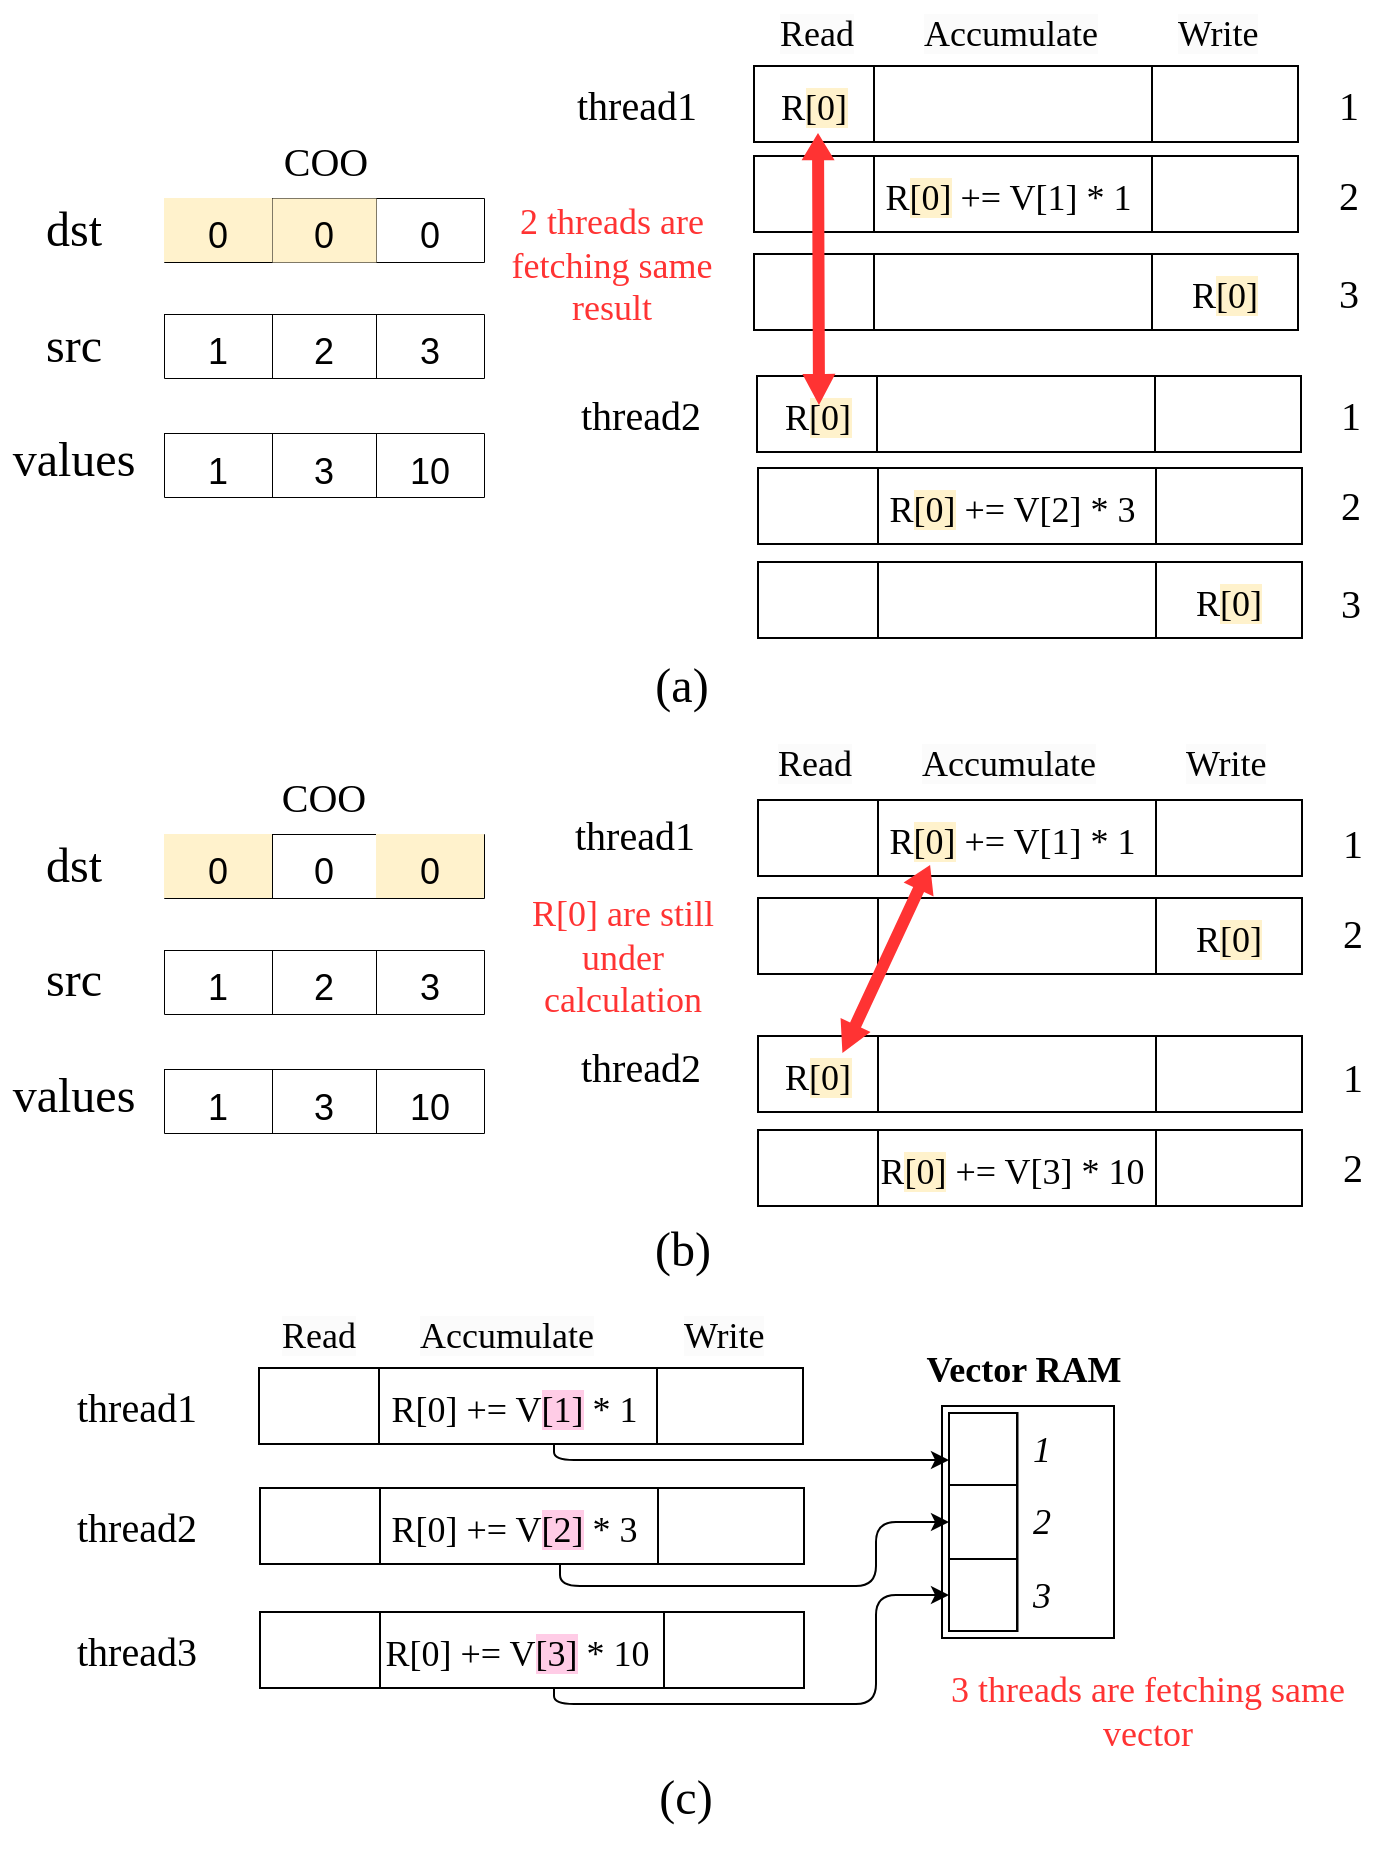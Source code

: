 <mxfile version="24.4.3" type="device">
  <diagram id="sR16V_0MBNKngsNe8nvj" name="第 1 页">
    <mxGraphModel dx="1738" dy="-7515" grid="0" gridSize="10" guides="1" tooltips="1" connect="1" arrows="1" fold="1" page="1" pageScale="1" pageWidth="700" pageHeight="950" math="0" shadow="0">
      <root>
        <mxCell id="0" />
        <mxCell id="1" parent="0" />
        <mxCell id="9" value="&lt;h3&gt;&lt;font data-font-src=&quot;https://fonts.googleapis.com/css?family=Linux+Libertine&quot; face=&quot;Linux Libertine&quot; style=&quot;font-weight: normal; font-size: 20px;&quot;&gt;COO&amp;nbsp;&lt;/font&gt;&lt;/h3&gt;" style="text;html=1;strokeColor=none;fillColor=none;align=center;verticalAlign=middle;whiteSpace=wrap;rounded=0;fontSize=18;" parent="1" vertex="1">
          <mxGeometry x="122" y="8623" width="92.5" height="29" as="geometry" />
        </mxCell>
        <mxCell id="10" value="&lt;font face=&quot;Linux Libertine&quot;&gt;src&lt;/font&gt;" style="text;html=1;strokeColor=none;fillColor=none;align=center;verticalAlign=middle;whiteSpace=wrap;rounded=0;fontSize=24;" parent="1" vertex="1">
          <mxGeometry x="10" y="8716" width="60" height="30" as="geometry" />
        </mxCell>
        <mxCell id="11" value="&lt;font data-font-src=&quot;https://fonts.googleapis.com/css?family=Linux+Libertine&quot; face=&quot;Linux Libertine&quot;&gt;dst&lt;/font&gt;" style="text;html=1;strokeColor=none;fillColor=none;align=center;verticalAlign=middle;whiteSpace=wrap;rounded=0;fontSize=24;" parent="1" vertex="1">
          <mxGeometry x="10" y="8658" width="60" height="30" as="geometry" />
        </mxCell>
        <mxCell id="12" value="&lt;font data-font-src=&quot;https://fonts.googleapis.com/css?family=Linux+Libertine&quot; face=&quot;Linux Libertine&quot;&gt;values&lt;/font&gt;" style="text;html=1;strokeColor=none;fillColor=none;align=center;verticalAlign=middle;whiteSpace=wrap;rounded=0;fontSize=24;" parent="1" vertex="1">
          <mxGeometry x="3" y="8773" width="74" height="30" as="geometry" />
        </mxCell>
        <mxCell id="13" value="" style="shape=table;startSize=0;container=1;collapsible=0;childLayout=tableLayout;fontSize=24;strokeWidth=0.5;" parent="1" vertex="1">
          <mxGeometry x="85" y="8657" width="160" height="32" as="geometry" />
        </mxCell>
        <mxCell id="14" value="" style="shape=tableRow;horizontal=0;startSize=0;swimlaneHead=0;swimlaneBody=0;strokeColor=inherit;top=0;left=0;bottom=0;right=0;collapsible=0;dropTarget=0;fillColor=none;points=[[0,0.5],[1,0.5]];portConstraint=eastwest;fontSize=24;" parent="13" vertex="1">
          <mxGeometry width="160" height="32" as="geometry" />
        </mxCell>
        <mxCell id="15" value="&lt;font data-font-src=&quot;https://fonts.googleapis.com/css?family=Linux+Libertine&quot; style=&quot;font-size: 18px;&quot;&gt;0&lt;/font&gt;" style="shape=partialRectangle;html=1;whiteSpace=wrap;connectable=0;strokeColor=#d6b656;overflow=hidden;fillColor=#fff2cc;top=0;left=0;bottom=0;right=0;pointerEvents=1;fontSize=24;strokeWidth=1;" parent="14" vertex="1">
          <mxGeometry width="54" height="32" as="geometry">
            <mxRectangle width="54" height="32" as="alternateBounds" />
          </mxGeometry>
        </mxCell>
        <mxCell id="16" value="&lt;font data-font-src=&quot;https://fonts.googleapis.com/css?family=Linux+Libertine&quot; style=&quot;font-size: 18px;&quot;&gt;0&lt;/font&gt;" style="shape=partialRectangle;html=1;whiteSpace=wrap;connectable=0;strokeColor=#d79b00;overflow=hidden;fillColor=#FFF2CC;top=0;left=0;bottom=0;right=0;pointerEvents=1;fontSize=24;strokeWidth=0;" parent="14" vertex="1">
          <mxGeometry x="54" width="52" height="32" as="geometry">
            <mxRectangle width="52" height="32" as="alternateBounds" />
          </mxGeometry>
        </mxCell>
        <mxCell id="17" value="&lt;font style=&quot;font-size: 18px;&quot; data-font-src=&quot;https://fonts.googleapis.com/css?family=Linux+Libertine&quot;&gt;0&lt;/font&gt;" style="shape=partialRectangle;html=1;whiteSpace=wrap;connectable=0;strokeColor=#d79b00;overflow=hidden;fillColor=none;top=0;left=0;bottom=0;right=0;pointerEvents=1;fontSize=24;strokeWidth=1;fillStyle=auto;" parent="14" vertex="1">
          <mxGeometry x="106" width="54" height="32" as="geometry">
            <mxRectangle width="54" height="32" as="alternateBounds" />
          </mxGeometry>
        </mxCell>
        <mxCell id="39" value="" style="shape=table;startSize=0;container=1;collapsible=0;childLayout=tableLayout;fontSize=24;strokeWidth=0.5;" parent="1" vertex="1">
          <mxGeometry x="85" y="8715" width="160" height="32" as="geometry" />
        </mxCell>
        <mxCell id="40" value="" style="shape=tableRow;horizontal=0;startSize=0;swimlaneHead=0;swimlaneBody=0;strokeColor=inherit;top=0;left=0;bottom=0;right=0;collapsible=0;dropTarget=0;fillColor=none;points=[[0,0.5],[1,0.5]];portConstraint=eastwest;fontSize=24;" parent="39" vertex="1">
          <mxGeometry width="160" height="32" as="geometry" />
        </mxCell>
        <mxCell id="41" value="&lt;font data-font-src=&quot;https://fonts.googleapis.com/css?family=Linux+Libertine&quot; style=&quot;font-size: 18px;&quot;&gt;1&lt;/font&gt;" style="shape=partialRectangle;html=1;whiteSpace=wrap;connectable=0;strokeColor=#82b366;overflow=hidden;fillColor=none;top=0;left=0;bottom=0;right=0;pointerEvents=1;fontSize=24;" parent="40" vertex="1">
          <mxGeometry width="54" height="32" as="geometry">
            <mxRectangle width="54" height="32" as="alternateBounds" />
          </mxGeometry>
        </mxCell>
        <mxCell id="42" value="&lt;font data-font-src=&quot;https://fonts.googleapis.com/css?family=Linux+Libertine&quot; style=&quot;font-size: 18px;&quot;&gt;2&lt;/font&gt;" style="shape=partialRectangle;html=1;whiteSpace=wrap;connectable=0;strokeColor=inherit;overflow=hidden;fillColor=none;top=0;left=0;bottom=0;right=0;pointerEvents=1;fontSize=24;" parent="40" vertex="1">
          <mxGeometry x="54" width="52" height="32" as="geometry">
            <mxRectangle width="52" height="32" as="alternateBounds" />
          </mxGeometry>
        </mxCell>
        <mxCell id="43" value="&lt;font style=&quot;font-size: 18px;&quot; data-font-src=&quot;https://fonts.googleapis.com/css?family=Linux+Libertine&quot;&gt;3&lt;/font&gt;" style="shape=partialRectangle;html=1;whiteSpace=wrap;connectable=0;strokeColor=#82b366;overflow=hidden;fillColor=none;top=0;left=0;bottom=0;right=0;pointerEvents=1;fontSize=24;" parent="40" vertex="1">
          <mxGeometry x="106" width="54" height="32" as="geometry">
            <mxRectangle width="54" height="32" as="alternateBounds" />
          </mxGeometry>
        </mxCell>
        <mxCell id="44" value="" style="shape=table;startSize=0;container=1;collapsible=0;childLayout=tableLayout;fontSize=24;strokeWidth=0.5;" parent="1" vertex="1">
          <mxGeometry x="85" y="8774.5" width="160" height="32" as="geometry" />
        </mxCell>
        <mxCell id="45" value="" style="shape=tableRow;horizontal=0;startSize=0;swimlaneHead=0;swimlaneBody=0;strokeColor=inherit;top=0;left=0;bottom=0;right=0;collapsible=0;dropTarget=0;fillColor=none;points=[[0,0.5],[1,0.5]];portConstraint=eastwest;fontSize=24;" parent="44" vertex="1">
          <mxGeometry width="160" height="32" as="geometry" />
        </mxCell>
        <mxCell id="46" value="&lt;font data-font-src=&quot;https://fonts.googleapis.com/css?family=Linux+Libertine&quot; style=&quot;font-size: 18px;&quot;&gt;1&lt;/font&gt;" style="shape=partialRectangle;html=1;whiteSpace=wrap;connectable=0;strokeColor=#6c8ebf;overflow=hidden;fillColor=none;top=0;left=0;bottom=0;right=0;pointerEvents=1;fontSize=24;" parent="45" vertex="1">
          <mxGeometry width="54" height="32" as="geometry">
            <mxRectangle width="54" height="32" as="alternateBounds" />
          </mxGeometry>
        </mxCell>
        <mxCell id="47" value="&lt;font data-font-src=&quot;https://fonts.googleapis.com/css?family=Linux+Libertine&quot; style=&quot;font-size: 18px;&quot;&gt;3&lt;/font&gt;" style="shape=partialRectangle;html=1;whiteSpace=wrap;connectable=0;strokeColor=#d79b00;overflow=hidden;fillColor=none;top=0;left=0;bottom=0;right=0;pointerEvents=1;fontSize=24;" parent="45" vertex="1">
          <mxGeometry x="54" width="52" height="32" as="geometry">
            <mxRectangle width="52" height="32" as="alternateBounds" />
          </mxGeometry>
        </mxCell>
        <mxCell id="48" value="&lt;font style=&quot;font-size: 18px;&quot; data-font-src=&quot;https://fonts.googleapis.com/css?family=Linux+Libertine&quot;&gt;10&lt;/font&gt;" style="shape=partialRectangle;html=1;whiteSpace=wrap;connectable=0;strokeColor=#6c8ebf;overflow=hidden;fillColor=none;top=0;left=0;bottom=0;right=0;pointerEvents=1;fontSize=24;" parent="45" vertex="1">
          <mxGeometry x="106" width="54" height="32" as="geometry">
            <mxRectangle width="54" height="32" as="alternateBounds" />
          </mxGeometry>
        </mxCell>
        <mxCell id="49" value="&lt;h3&gt;&lt;font data-font-src=&quot;https://fonts.googleapis.com/css?family=Linux+Libertine&quot; face=&quot;Linux Libertine&quot; style=&quot;font-size: 24px; font-weight: normal;&quot;&gt;(a)&lt;/font&gt;&lt;/h3&gt;" style="text;html=1;strokeColor=none;fillColor=none;align=center;verticalAlign=middle;whiteSpace=wrap;rounded=0;fontSize=18;" parent="1" vertex="1">
          <mxGeometry x="303" y="8886" width="82.25" height="29" as="geometry" />
        </mxCell>
        <mxCell id="50" value="" style="shape=table;startSize=0;container=1;collapsible=0;childLayout=tableLayout;fontSize=24;" parent="1" vertex="1">
          <mxGeometry x="380" y="8591" width="272" height="38" as="geometry" />
        </mxCell>
        <mxCell id="51" value="" style="shape=tableRow;horizontal=0;startSize=0;swimlaneHead=0;swimlaneBody=0;strokeColor=inherit;top=0;left=0;bottom=0;right=0;collapsible=0;dropTarget=0;fillColor=none;points=[[0,0.5],[1,0.5]];portConstraint=eastwest;fontSize=24;" parent="50" vertex="1">
          <mxGeometry width="272" height="38" as="geometry" />
        </mxCell>
        <mxCell id="52" value="&lt;font face=&quot;Linux Libertine&quot; data-font-src=&quot;https://fonts.googleapis.com/css?family=Linux+Libertine&quot; style=&quot;font-size: 18px;&quot;&gt;R&lt;span style=&quot;background-color: rgb(255, 242, 204);&quot;&gt;[0]&lt;/span&gt;&lt;/font&gt;" style="shape=partialRectangle;html=1;whiteSpace=wrap;connectable=0;strokeColor=inherit;overflow=hidden;fillColor=none;top=0;left=0;bottom=0;right=0;pointerEvents=1;fontSize=24;strokeWidth=1;" parent="51" vertex="1">
          <mxGeometry width="60" height="38" as="geometry">
            <mxRectangle width="60" height="38" as="alternateBounds" />
          </mxGeometry>
        </mxCell>
        <mxCell id="53" value="&lt;font data-font-src=&quot;https://fonts.googleapis.com/css?family=Linux+Libertine&quot; style=&quot;font-size: 18px;&quot;&gt;&lt;br&gt;&lt;/font&gt;" style="shape=partialRectangle;html=1;whiteSpace=wrap;connectable=0;strokeColor=inherit;overflow=hidden;fillColor=none;top=0;left=0;bottom=0;right=0;pointerEvents=1;fontSize=24;" parent="51" vertex="1">
          <mxGeometry x="60" width="139" height="38" as="geometry">
            <mxRectangle width="139" height="38" as="alternateBounds" />
          </mxGeometry>
        </mxCell>
        <mxCell id="54" value="" style="shape=partialRectangle;html=1;whiteSpace=wrap;connectable=0;strokeColor=inherit;overflow=hidden;fillColor=none;top=0;left=0;bottom=0;right=0;pointerEvents=1;fontSize=24;" parent="51" vertex="1">
          <mxGeometry x="199" width="73" height="38" as="geometry">
            <mxRectangle width="73" height="38" as="alternateBounds" />
          </mxGeometry>
        </mxCell>
        <mxCell id="67" value="&lt;h3&gt;&lt;font data-font-src=&quot;https://fonts.googleapis.com/css?family=Linux+Libertine&quot; face=&quot;Linux Libertine&quot; style=&quot;font-size: 24px; font-weight: normal;&quot;&gt;(b)&lt;/font&gt;&lt;/h3&gt;" style="text;html=1;strokeColor=none;fillColor=none;align=center;verticalAlign=middle;whiteSpace=wrap;rounded=0;fontSize=18;" parent="1" vertex="1">
          <mxGeometry x="293.88" y="9168" width="100.5" height="29" as="geometry" />
        </mxCell>
        <mxCell id="78" value="&lt;font style=&quot;font-size: 20px;&quot; face=&quot;Linux Libertine&quot;&gt;thread1&lt;/font&gt;" style="text;html=1;strokeColor=none;fillColor=none;align=center;verticalAlign=middle;whiteSpace=wrap;rounded=0;fontSize=24;" parent="1" vertex="1">
          <mxGeometry x="268" y="8595" width="107" height="30" as="geometry" />
        </mxCell>
        <mxCell id="79" value="&lt;font style=&quot;font-size: 20px;&quot; face=&quot;Linux Libertine&quot;&gt;thread2&lt;/font&gt;" style="text;html=1;strokeColor=none;fillColor=none;align=center;verticalAlign=middle;whiteSpace=wrap;rounded=0;fontSize=24;" parent="1" vertex="1">
          <mxGeometry x="270" y="8750" width="107" height="30" as="geometry" />
        </mxCell>
        <mxCell id="90" value="&lt;span style=&quot;color: rgb(0, 0, 0); font-family: &amp;quot;Linux Libertine&amp;quot;; font-size: 18px; font-style: normal; font-variant-ligatures: normal; font-variant-caps: normal; font-weight: 400; letter-spacing: normal; orphans: 2; text-align: center; text-indent: 0px; text-transform: none; widows: 2; word-spacing: 0px; -webkit-text-stroke-width: 0px; background-color: rgb(251, 251, 251); text-decoration-thickness: initial; text-decoration-style: initial; text-decoration-color: initial; float: none; display: inline !important;&quot;&gt;Read&lt;/span&gt;" style="text;whiteSpace=wrap;html=1;" parent="1" vertex="1">
          <mxGeometry x="391" y="8558" width="44" height="38" as="geometry" />
        </mxCell>
        <mxCell id="91" value="&lt;span style=&quot;color: rgb(0, 0, 0); font-family: &amp;quot;Linux Libertine&amp;quot;; font-size: 18px; font-style: normal; font-variant-ligatures: normal; font-variant-caps: normal; font-weight: 400; letter-spacing: normal; orphans: 2; text-align: center; text-indent: 0px; text-transform: none; widows: 2; word-spacing: 0px; -webkit-text-stroke-width: 0px; background-color: rgb(251, 251, 251); text-decoration-thickness: initial; text-decoration-style: initial; text-decoration-color: initial; float: none; display: inline !important;&quot;&gt;Accumulate&lt;/span&gt;" style="text;whiteSpace=wrap;html=1;" parent="1" vertex="1">
          <mxGeometry x="463" y="8558" width="105" height="27" as="geometry" />
        </mxCell>
        <mxCell id="92" value="&lt;span style=&quot;color: rgb(0, 0, 0); font-family: &amp;quot;Linux Libertine&amp;quot;; font-size: 18px; font-style: normal; font-variant-ligatures: normal; font-variant-caps: normal; font-weight: 400; letter-spacing: normal; orphans: 2; text-align: center; text-indent: 0px; text-transform: none; widows: 2; word-spacing: 0px; -webkit-text-stroke-width: 0px; background-color: rgb(251, 251, 251); text-decoration-thickness: initial; text-decoration-style: initial; text-decoration-color: initial; float: none; display: inline !important;&quot;&gt;Write&lt;/span&gt;" style="text;whiteSpace=wrap;html=1;" parent="1" vertex="1">
          <mxGeometry x="590" y="8558" width="51" height="29" as="geometry" />
        </mxCell>
        <mxCell id="93" value="" style="shape=table;startSize=0;container=1;collapsible=0;childLayout=tableLayout;fontSize=24;movable=1;resizable=1;rotatable=1;deletable=1;editable=1;connectable=1;" parent="1" vertex="1">
          <mxGeometry x="381.5" y="8746" width="272" height="38" as="geometry" />
        </mxCell>
        <mxCell id="94" value="" style="shape=tableRow;horizontal=0;startSize=0;swimlaneHead=0;swimlaneBody=0;strokeColor=inherit;top=0;left=0;bottom=0;right=0;collapsible=0;dropTarget=0;fillColor=none;points=[[0,0.5],[1,0.5]];portConstraint=eastwest;fontSize=24;" parent="93" vertex="1">
          <mxGeometry width="272" height="38" as="geometry" />
        </mxCell>
        <mxCell id="95" value="&lt;font face=&quot;Linux Libertine&quot; data-font-src=&quot;https://fonts.googleapis.com/css?family=Linux+Libertine&quot; style=&quot;font-size: 18px;&quot;&gt;R&lt;span style=&quot;background-color: rgb(255, 242, 204);&quot;&gt;[0]&lt;/span&gt;&lt;/font&gt;" style="shape=partialRectangle;html=1;whiteSpace=wrap;connectable=0;strokeColor=inherit;overflow=hidden;fillColor=none;top=0;left=0;bottom=0;right=0;pointerEvents=1;fontSize=24;strokeWidth=1;" parent="94" vertex="1">
          <mxGeometry width="60" height="38" as="geometry">
            <mxRectangle width="60" height="38" as="alternateBounds" />
          </mxGeometry>
        </mxCell>
        <mxCell id="96" value="&lt;font data-font-src=&quot;https://fonts.googleapis.com/css?family=Linux+Libertine&quot; style=&quot;font-size: 18px;&quot;&gt;&lt;br&gt;&lt;/font&gt;" style="shape=partialRectangle;html=1;whiteSpace=wrap;connectable=1;strokeColor=inherit;overflow=hidden;fillColor=none;top=0;left=0;bottom=0;right=0;pointerEvents=1;fontSize=24;movable=1;resizable=1;rotatable=1;deletable=1;editable=1;" parent="94" vertex="1">
          <mxGeometry x="60" width="139" height="38" as="geometry">
            <mxRectangle width="139" height="38" as="alternateBounds" />
          </mxGeometry>
        </mxCell>
        <mxCell id="97" value="" style="shape=partialRectangle;html=1;whiteSpace=wrap;connectable=0;strokeColor=inherit;overflow=hidden;fillColor=none;top=0;left=0;bottom=0;right=0;pointerEvents=1;fontSize=24;" parent="94" vertex="1">
          <mxGeometry x="199" width="73" height="38" as="geometry">
            <mxRectangle width="73" height="38" as="alternateBounds" />
          </mxGeometry>
        </mxCell>
        <mxCell id="98" value="" style="shape=table;startSize=0;container=1;collapsible=0;childLayout=tableLayout;fontSize=24;" parent="1" vertex="1">
          <mxGeometry x="380" y="8636" width="272" height="38" as="geometry" />
        </mxCell>
        <mxCell id="99" value="" style="shape=tableRow;horizontal=0;startSize=0;swimlaneHead=0;swimlaneBody=0;strokeColor=inherit;top=0;left=0;bottom=0;right=0;collapsible=0;dropTarget=0;fillColor=none;points=[[0,0.5],[1,0.5]];portConstraint=eastwest;fontSize=24;" parent="98" vertex="1">
          <mxGeometry width="272" height="38" as="geometry" />
        </mxCell>
        <mxCell id="100" value="" style="shape=partialRectangle;html=1;whiteSpace=wrap;connectable=0;strokeColor=inherit;overflow=hidden;fillColor=none;top=0;left=0;bottom=0;right=0;pointerEvents=1;fontSize=24;strokeWidth=1;" parent="99" vertex="1">
          <mxGeometry width="60" height="38" as="geometry">
            <mxRectangle width="60" height="38" as="alternateBounds" />
          </mxGeometry>
        </mxCell>
        <mxCell id="101" value="&lt;font data-font-src=&quot;https://fonts.googleapis.com/css?family=Linux+Libertine&quot; style=&quot;font-size: 18px;&quot;&gt;&lt;font data-font-src=&quot;https://fonts.googleapis.com/css?family=Linux+Libertine&quot; face=&quot;Linux Libertine&quot;&gt;R&lt;span style=&quot;background-color: rgb(255, 242, 204);&quot;&gt;[0]&lt;/span&gt; += V[1] * 1&amp;nbsp;&lt;/font&gt;&lt;br&gt;&lt;/font&gt;" style="shape=partialRectangle;html=1;whiteSpace=wrap;connectable=0;strokeColor=inherit;overflow=hidden;fillColor=none;top=0;left=0;bottom=0;right=0;pointerEvents=1;fontSize=24;" parent="99" vertex="1">
          <mxGeometry x="60" width="139" height="38" as="geometry">
            <mxRectangle width="139" height="38" as="alternateBounds" />
          </mxGeometry>
        </mxCell>
        <mxCell id="102" value="" style="shape=partialRectangle;html=1;whiteSpace=wrap;connectable=0;strokeColor=inherit;overflow=hidden;fillColor=none;top=0;left=0;bottom=0;right=0;pointerEvents=1;fontSize=24;" parent="99" vertex="1">
          <mxGeometry x="199" width="73" height="38" as="geometry">
            <mxRectangle width="73" height="38" as="alternateBounds" />
          </mxGeometry>
        </mxCell>
        <mxCell id="103" value="" style="shape=table;startSize=0;container=1;collapsible=0;childLayout=tableLayout;fontSize=24;" parent="1" vertex="1">
          <mxGeometry x="382" y="8792" width="272" height="38" as="geometry" />
        </mxCell>
        <mxCell id="104" value="" style="shape=tableRow;horizontal=0;startSize=0;swimlaneHead=0;swimlaneBody=0;strokeColor=inherit;top=0;left=0;bottom=0;right=0;collapsible=0;dropTarget=0;fillColor=none;points=[[0,0.5],[1,0.5]];portConstraint=eastwest;fontSize=24;" parent="103" vertex="1">
          <mxGeometry width="272" height="38" as="geometry" />
        </mxCell>
        <mxCell id="105" value="" style="shape=partialRectangle;html=1;whiteSpace=wrap;connectable=0;strokeColor=inherit;overflow=hidden;fillColor=none;top=0;left=0;bottom=0;right=0;pointerEvents=1;fontSize=24;strokeWidth=1;" parent="104" vertex="1">
          <mxGeometry width="60" height="38" as="geometry">
            <mxRectangle width="60" height="38" as="alternateBounds" />
          </mxGeometry>
        </mxCell>
        <mxCell id="106" value="&lt;font data-font-src=&quot;https://fonts.googleapis.com/css?family=Linux+Libertine&quot; style=&quot;font-size: 18px;&quot;&gt;&lt;span style=&quot;font-family: &amp;quot;Linux Libertine&amp;quot;;&quot;&gt;R&lt;/span&gt;&lt;span style=&quot;border-color: var(--border-color); font-family: &amp;quot;Linux Libertine&amp;quot;; background-color: rgb(255, 242, 204);&quot;&gt;[0]&lt;/span&gt;&lt;span style=&quot;font-family: &amp;quot;Linux Libertine&amp;quot;;&quot;&gt;&amp;nbsp;+= V&lt;/span&gt;&lt;span style=&quot;border-color: var(--border-color); font-family: &amp;quot;Linux Libertine&amp;quot;;&quot;&gt;[2]&lt;/span&gt;&lt;span style=&quot;font-family: &amp;quot;Linux Libertine&amp;quot;;&quot;&gt;&amp;nbsp;*&amp;nbsp;&lt;/span&gt;&lt;span style=&quot;border-color: var(--border-color); font-family: &amp;quot;Linux Libertine&amp;quot;;&quot;&gt;3&lt;/span&gt;&lt;span style=&quot;font-family: &amp;quot;Linux Libertine&amp;quot;;&quot;&gt;&amp;nbsp;&lt;/span&gt;&lt;br&gt;&lt;/font&gt;" style="shape=partialRectangle;html=1;whiteSpace=wrap;connectable=0;strokeColor=inherit;overflow=hidden;fillColor=none;top=0;left=0;bottom=0;right=0;pointerEvents=1;fontSize=24;" parent="104" vertex="1">
          <mxGeometry x="60" width="139" height="38" as="geometry">
            <mxRectangle width="139" height="38" as="alternateBounds" />
          </mxGeometry>
        </mxCell>
        <mxCell id="107" value="" style="shape=partialRectangle;html=1;whiteSpace=wrap;connectable=0;strokeColor=inherit;overflow=hidden;fillColor=none;top=0;left=0;bottom=0;right=0;pointerEvents=1;fontSize=24;" parent="104" vertex="1">
          <mxGeometry x="199" width="73" height="38" as="geometry">
            <mxRectangle width="73" height="38" as="alternateBounds" />
          </mxGeometry>
        </mxCell>
        <mxCell id="108" value="" style="shape=table;startSize=0;container=1;collapsible=0;childLayout=tableLayout;fontSize=24;" parent="1" vertex="1">
          <mxGeometry x="382" y="8839" width="272" height="38" as="geometry" />
        </mxCell>
        <mxCell id="109" value="" style="shape=tableRow;horizontal=0;startSize=0;swimlaneHead=0;swimlaneBody=0;strokeColor=inherit;top=0;left=0;bottom=0;right=0;collapsible=0;dropTarget=0;fillColor=none;points=[[0,0.5],[1,0.5]];portConstraint=eastwest;fontSize=24;" parent="108" vertex="1">
          <mxGeometry width="272" height="38" as="geometry" />
        </mxCell>
        <mxCell id="110" value="" style="shape=partialRectangle;html=1;whiteSpace=wrap;connectable=0;strokeColor=inherit;overflow=hidden;fillColor=none;top=0;left=0;bottom=0;right=0;pointerEvents=1;fontSize=24;strokeWidth=1;" parent="109" vertex="1">
          <mxGeometry width="60" height="38" as="geometry">
            <mxRectangle width="60" height="38" as="alternateBounds" />
          </mxGeometry>
        </mxCell>
        <mxCell id="111" value="&lt;font data-font-src=&quot;https://fonts.googleapis.com/css?family=Linux+Libertine&quot; style=&quot;font-size: 18px;&quot;&gt;&lt;br&gt;&lt;/font&gt;" style="shape=partialRectangle;html=1;whiteSpace=wrap;connectable=0;strokeColor=inherit;overflow=hidden;fillColor=none;top=0;left=0;bottom=0;right=0;pointerEvents=1;fontSize=24;" parent="109" vertex="1">
          <mxGeometry x="60" width="139" height="38" as="geometry">
            <mxRectangle width="139" height="38" as="alternateBounds" />
          </mxGeometry>
        </mxCell>
        <mxCell id="112" value="&lt;span style=&quot;font-size: 18px;&quot;&gt;&lt;font data-font-src=&quot;https://fonts.googleapis.com/css?family=Linux+Libertine&quot; face=&quot;Linux Libertine&quot;&gt;R&lt;span style=&quot;background-color: rgb(255, 242, 204);&quot;&gt;[0]&lt;/span&gt;&lt;/font&gt;&lt;/span&gt;" style="shape=partialRectangle;html=1;whiteSpace=wrap;connectable=0;strokeColor=inherit;overflow=hidden;fillColor=none;top=0;left=0;bottom=0;right=0;pointerEvents=1;fontSize=24;" parent="109" vertex="1">
          <mxGeometry x="199" width="73" height="38" as="geometry">
            <mxRectangle width="73" height="38" as="alternateBounds" />
          </mxGeometry>
        </mxCell>
        <mxCell id="113" value="" style="shape=table;startSize=0;container=1;collapsible=0;childLayout=tableLayout;fontSize=24;" parent="1" vertex="1">
          <mxGeometry x="380" y="8685" width="272" height="38" as="geometry" />
        </mxCell>
        <mxCell id="114" value="" style="shape=tableRow;horizontal=0;startSize=0;swimlaneHead=0;swimlaneBody=0;strokeColor=inherit;top=0;left=0;bottom=0;right=0;collapsible=0;dropTarget=0;fillColor=none;points=[[0,0.5],[1,0.5]];portConstraint=eastwest;fontSize=24;" parent="113" vertex="1">
          <mxGeometry width="272" height="38" as="geometry" />
        </mxCell>
        <mxCell id="115" value="" style="shape=partialRectangle;html=1;whiteSpace=wrap;connectable=0;strokeColor=inherit;overflow=hidden;fillColor=none;top=0;left=0;bottom=0;right=0;pointerEvents=1;fontSize=24;strokeWidth=1;" parent="114" vertex="1">
          <mxGeometry width="60" height="38" as="geometry">
            <mxRectangle width="60" height="38" as="alternateBounds" />
          </mxGeometry>
        </mxCell>
        <mxCell id="116" value="&lt;font data-font-src=&quot;https://fonts.googleapis.com/css?family=Linux+Libertine&quot; style=&quot;font-size: 18px;&quot;&gt;&lt;br&gt;&lt;/font&gt;" style="shape=partialRectangle;html=1;whiteSpace=wrap;connectable=0;strokeColor=inherit;overflow=hidden;fillColor=none;top=0;left=0;bottom=0;right=0;pointerEvents=1;fontSize=24;" parent="114" vertex="1">
          <mxGeometry x="60" width="139" height="38" as="geometry">
            <mxRectangle width="139" height="38" as="alternateBounds" />
          </mxGeometry>
        </mxCell>
        <mxCell id="117" value="&lt;span style=&quot;font-size: 18px;&quot;&gt;&lt;font data-font-src=&quot;https://fonts.googleapis.com/css?family=Linux+Libertine&quot; face=&quot;Linux Libertine&quot;&gt;R&lt;span style=&quot;background-color: rgb(255, 242, 204);&quot;&gt;[0]&lt;/span&gt;&lt;/font&gt;&lt;/span&gt;" style="shape=partialRectangle;html=1;whiteSpace=wrap;connectable=0;strokeColor=inherit;overflow=hidden;fillColor=none;top=0;left=0;bottom=0;right=0;pointerEvents=1;fontSize=24;" parent="114" vertex="1">
          <mxGeometry x="199" width="73" height="38" as="geometry">
            <mxRectangle width="73" height="38" as="alternateBounds" />
          </mxGeometry>
        </mxCell>
        <mxCell id="123" value="&lt;font style=&quot;font-size: 20px;&quot; face=&quot;Linux Libertine&quot;&gt;thread1&lt;/font&gt;" style="text;html=1;strokeColor=none;fillColor=none;align=center;verticalAlign=middle;whiteSpace=wrap;rounded=0;fontSize=24;" parent="1" vertex="1">
          <mxGeometry x="267" y="8960" width="107" height="30" as="geometry" />
        </mxCell>
        <mxCell id="124" value="&lt;font style=&quot;font-size: 20px;&quot; face=&quot;Linux Libertine&quot;&gt;thread2&lt;/font&gt;" style="text;html=1;strokeColor=none;fillColor=none;align=center;verticalAlign=middle;whiteSpace=wrap;rounded=0;fontSize=24;" parent="1" vertex="1">
          <mxGeometry x="270" y="9076" width="107" height="30" as="geometry" />
        </mxCell>
        <mxCell id="125" value="&lt;span style=&quot;color: rgb(0, 0, 0); font-family: &amp;quot;Linux Libertine&amp;quot;; font-size: 18px; font-style: normal; font-variant-ligatures: normal; font-variant-caps: normal; font-weight: 400; letter-spacing: normal; orphans: 2; text-align: center; text-indent: 0px; text-transform: none; widows: 2; word-spacing: 0px; -webkit-text-stroke-width: 0px; background-color: rgb(251, 251, 251); text-decoration-thickness: initial; text-decoration-style: initial; text-decoration-color: initial; float: none; display: inline !important;&quot;&gt;Read&lt;/span&gt;" style="text;whiteSpace=wrap;html=1;" parent="1" vertex="1">
          <mxGeometry x="390" y="8923" width="44" height="38" as="geometry" />
        </mxCell>
        <mxCell id="126" value="&lt;span style=&quot;color: rgb(0, 0, 0); font-family: &amp;quot;Linux Libertine&amp;quot;; font-size: 18px; font-style: normal; font-variant-ligatures: normal; font-variant-caps: normal; font-weight: 400; letter-spacing: normal; orphans: 2; text-align: center; text-indent: 0px; text-transform: none; widows: 2; word-spacing: 0px; -webkit-text-stroke-width: 0px; background-color: rgb(251, 251, 251); text-decoration-thickness: initial; text-decoration-style: initial; text-decoration-color: initial; float: none; display: inline !important;&quot;&gt;Accumulate&lt;/span&gt;" style="text;whiteSpace=wrap;html=1;" parent="1" vertex="1">
          <mxGeometry x="462" y="8923" width="105" height="27" as="geometry" />
        </mxCell>
        <mxCell id="127" value="&lt;span style=&quot;color: rgb(0, 0, 0); font-family: &amp;quot;Linux Libertine&amp;quot;; font-size: 18px; font-style: normal; font-variant-ligatures: normal; font-variant-caps: normal; font-weight: 400; letter-spacing: normal; orphans: 2; text-align: center; text-indent: 0px; text-transform: none; widows: 2; word-spacing: 0px; -webkit-text-stroke-width: 0px; background-color: rgb(251, 251, 251); text-decoration-thickness: initial; text-decoration-style: initial; text-decoration-color: initial; float: none; display: inline !important;&quot;&gt;Write&lt;/span&gt;" style="text;whiteSpace=wrap;html=1;" parent="1" vertex="1">
          <mxGeometry x="593.71" y="8923" width="51" height="29" as="geometry" />
        </mxCell>
        <mxCell id="133" value="" style="shape=table;startSize=0;container=1;collapsible=0;childLayout=tableLayout;fontSize=24;" parent="1" vertex="1">
          <mxGeometry x="382" y="8958" width="272" height="38" as="geometry" />
        </mxCell>
        <mxCell id="134" value="" style="shape=tableRow;horizontal=0;startSize=0;swimlaneHead=0;swimlaneBody=0;strokeColor=inherit;top=0;left=0;bottom=0;right=0;collapsible=0;dropTarget=0;fillColor=none;points=[[0,0.5],[1,0.5]];portConstraint=eastwest;fontSize=24;" parent="133" vertex="1">
          <mxGeometry width="272" height="38" as="geometry" />
        </mxCell>
        <mxCell id="135" value="" style="shape=partialRectangle;html=1;whiteSpace=wrap;connectable=0;strokeColor=inherit;overflow=hidden;fillColor=none;top=0;left=0;bottom=0;right=0;pointerEvents=1;fontSize=24;strokeWidth=1;" parent="134" vertex="1">
          <mxGeometry width="60" height="38" as="geometry">
            <mxRectangle width="60" height="38" as="alternateBounds" />
          </mxGeometry>
        </mxCell>
        <mxCell id="136" value="&lt;font data-font-src=&quot;https://fonts.googleapis.com/css?family=Linux+Libertine&quot; style=&quot;font-size: 18px;&quot;&gt;&lt;font data-font-src=&quot;https://fonts.googleapis.com/css?family=Linux+Libertine&quot; face=&quot;Linux Libertine&quot;&gt;R&lt;span style=&quot;background-color: rgb(255, 242, 204);&quot;&gt;[0]&lt;/span&gt; += V[1] * 1&amp;nbsp;&lt;/font&gt;&lt;br&gt;&lt;/font&gt;" style="shape=partialRectangle;html=1;whiteSpace=wrap;connectable=0;strokeColor=inherit;overflow=hidden;fillColor=none;top=0;left=0;bottom=0;right=0;pointerEvents=1;fontSize=24;" parent="134" vertex="1">
          <mxGeometry x="60" width="139" height="38" as="geometry">
            <mxRectangle width="139" height="38" as="alternateBounds" />
          </mxGeometry>
        </mxCell>
        <mxCell id="137" value="" style="shape=partialRectangle;html=1;whiteSpace=wrap;connectable=0;strokeColor=inherit;overflow=hidden;fillColor=none;top=0;left=0;bottom=0;right=0;pointerEvents=1;fontSize=24;" parent="134" vertex="1">
          <mxGeometry x="199" width="73" height="38" as="geometry">
            <mxRectangle width="73" height="38" as="alternateBounds" />
          </mxGeometry>
        </mxCell>
        <mxCell id="138" value="" style="shape=table;startSize=0;container=1;collapsible=0;childLayout=tableLayout;fontSize=24;" parent="1" vertex="1">
          <mxGeometry x="382" y="9076" width="272" height="38" as="geometry" />
        </mxCell>
        <mxCell id="139" value="" style="shape=tableRow;horizontal=0;startSize=0;swimlaneHead=0;swimlaneBody=0;strokeColor=inherit;top=0;left=0;bottom=0;right=0;collapsible=0;dropTarget=0;fillColor=none;points=[[0,0.5],[1,0.5]];portConstraint=eastwest;fontSize=24;" parent="138" vertex="1">
          <mxGeometry width="272" height="38" as="geometry" />
        </mxCell>
        <mxCell id="140" value="&lt;span style=&quot;font-family: &amp;quot;Linux Libertine&amp;quot;; font-size: 18px;&quot;&gt;R&lt;/span&gt;&lt;span style=&quot;border-color: var(--border-color); font-family: &amp;quot;Linux Libertine&amp;quot;; font-size: 18px; background-color: rgb(255, 242, 204);&quot;&gt;[0]&lt;/span&gt;" style="shape=partialRectangle;html=1;whiteSpace=wrap;connectable=0;strokeColor=inherit;overflow=hidden;fillColor=none;top=0;left=0;bottom=0;right=0;pointerEvents=1;fontSize=24;strokeWidth=1;" parent="139" vertex="1">
          <mxGeometry width="60" height="38" as="geometry">
            <mxRectangle width="60" height="38" as="alternateBounds" />
          </mxGeometry>
        </mxCell>
        <mxCell id="141" value="&lt;font data-font-src=&quot;https://fonts.googleapis.com/css?family=Linux+Libertine&quot; style=&quot;font-size: 18px;&quot;&gt;&lt;br&gt;&lt;/font&gt;" style="shape=partialRectangle;html=1;whiteSpace=wrap;connectable=0;strokeColor=inherit;overflow=hidden;fillColor=none;top=0;left=0;bottom=0;right=0;pointerEvents=1;fontSize=24;" parent="139" vertex="1">
          <mxGeometry x="60" width="139" height="38" as="geometry">
            <mxRectangle width="139" height="38" as="alternateBounds" />
          </mxGeometry>
        </mxCell>
        <mxCell id="142" value="" style="shape=partialRectangle;html=1;whiteSpace=wrap;connectable=0;strokeColor=inherit;overflow=hidden;fillColor=none;top=0;left=0;bottom=0;right=0;pointerEvents=1;fontSize=24;" parent="139" vertex="1">
          <mxGeometry x="199" width="73" height="38" as="geometry">
            <mxRectangle width="73" height="38" as="alternateBounds" />
          </mxGeometry>
        </mxCell>
        <mxCell id="143" value="" style="shape=table;startSize=0;container=1;collapsible=0;childLayout=tableLayout;fontSize=24;" parent="1" vertex="1">
          <mxGeometry x="382" y="9123" width="272" height="38" as="geometry" />
        </mxCell>
        <mxCell id="144" value="" style="shape=tableRow;horizontal=0;startSize=0;swimlaneHead=0;swimlaneBody=0;strokeColor=inherit;top=0;left=0;bottom=0;right=0;collapsible=0;dropTarget=0;fillColor=none;points=[[0,0.5],[1,0.5]];portConstraint=eastwest;fontSize=24;" parent="143" vertex="1">
          <mxGeometry width="272" height="38" as="geometry" />
        </mxCell>
        <mxCell id="145" value="" style="shape=partialRectangle;html=1;whiteSpace=wrap;connectable=0;strokeColor=inherit;overflow=hidden;fillColor=none;top=0;left=0;bottom=0;right=0;pointerEvents=1;fontSize=24;strokeWidth=1;" parent="144" vertex="1">
          <mxGeometry width="60" height="38" as="geometry">
            <mxRectangle width="60" height="38" as="alternateBounds" />
          </mxGeometry>
        </mxCell>
        <mxCell id="146" value="&lt;font data-font-src=&quot;https://fonts.googleapis.com/css?family=Linux+Libertine&quot; style=&quot;font-size: 18px;&quot;&gt;&lt;span style=&quot;border-color: var(--border-color); font-family: &amp;quot;Linux Libertine&amp;quot;;&quot;&gt;R&lt;/span&gt;&lt;span style=&quot;border-color: var(--border-color); font-family: &amp;quot;Linux Libertine&amp;quot;; background-color: rgb(255, 242, 204);&quot;&gt;[0]&lt;/span&gt;&lt;span style=&quot;border-color: var(--border-color); font-family: &amp;quot;Linux Libertine&amp;quot;;&quot;&gt;&amp;nbsp;+= V&lt;/span&gt;&lt;span style=&quot;border-color: var(--border-color); font-family: &amp;quot;Linux Libertine&amp;quot;;&quot;&gt;[3]&lt;/span&gt;&lt;span style=&quot;border-color: var(--border-color); font-family: &amp;quot;Linux Libertine&amp;quot;;&quot;&gt;&amp;nbsp;*&amp;nbsp;&lt;/span&gt;&lt;span style=&quot;border-color: var(--border-color); font-family: &amp;quot;Linux Libertine&amp;quot;;&quot;&gt;10&lt;/span&gt;&lt;span style=&quot;border-color: var(--border-color); font-family: &amp;quot;Linux Libertine&amp;quot;;&quot;&gt;&amp;nbsp;&lt;/span&gt;&lt;br&gt;&lt;/font&gt;" style="shape=partialRectangle;html=1;whiteSpace=wrap;connectable=0;strokeColor=inherit;overflow=hidden;fillColor=none;top=0;left=0;bottom=0;right=0;pointerEvents=1;fontSize=24;" parent="144" vertex="1">
          <mxGeometry x="60" width="139" height="38" as="geometry">
            <mxRectangle width="139" height="38" as="alternateBounds" />
          </mxGeometry>
        </mxCell>
        <mxCell id="147" value="" style="shape=partialRectangle;html=1;whiteSpace=wrap;connectable=0;strokeColor=inherit;overflow=hidden;fillColor=none;top=0;left=0;bottom=0;right=0;pointerEvents=1;fontSize=24;" parent="144" vertex="1">
          <mxGeometry x="199" width="73" height="38" as="geometry">
            <mxRectangle width="73" height="38" as="alternateBounds" />
          </mxGeometry>
        </mxCell>
        <mxCell id="148" value="" style="shape=table;startSize=0;container=1;collapsible=0;childLayout=tableLayout;fontSize=24;" parent="1" vertex="1">
          <mxGeometry x="382" y="9007" width="272" height="38" as="geometry" />
        </mxCell>
        <mxCell id="149" value="" style="shape=tableRow;horizontal=0;startSize=0;swimlaneHead=0;swimlaneBody=0;strokeColor=inherit;top=0;left=0;bottom=0;right=0;collapsible=0;dropTarget=0;fillColor=none;points=[[0,0.5],[1,0.5]];portConstraint=eastwest;fontSize=24;" parent="148" vertex="1">
          <mxGeometry width="272" height="38" as="geometry" />
        </mxCell>
        <mxCell id="150" value="" style="shape=partialRectangle;html=1;whiteSpace=wrap;connectable=0;strokeColor=inherit;overflow=hidden;fillColor=none;top=0;left=0;bottom=0;right=0;pointerEvents=1;fontSize=24;strokeWidth=1;" parent="149" vertex="1">
          <mxGeometry width="60" height="38" as="geometry">
            <mxRectangle width="60" height="38" as="alternateBounds" />
          </mxGeometry>
        </mxCell>
        <mxCell id="151" value="&lt;font data-font-src=&quot;https://fonts.googleapis.com/css?family=Linux+Libertine&quot; style=&quot;font-size: 18px;&quot;&gt;&lt;br&gt;&lt;/font&gt;" style="shape=partialRectangle;html=1;whiteSpace=wrap;connectable=0;strokeColor=inherit;overflow=hidden;fillColor=none;top=0;left=0;bottom=0;right=0;pointerEvents=1;fontSize=24;" parent="149" vertex="1">
          <mxGeometry x="60" width="139" height="38" as="geometry">
            <mxRectangle width="139" height="38" as="alternateBounds" />
          </mxGeometry>
        </mxCell>
        <mxCell id="152" value="&lt;span style=&quot;font-size: 18px;&quot;&gt;&lt;font data-font-src=&quot;https://fonts.googleapis.com/css?family=Linux+Libertine&quot; face=&quot;Linux Libertine&quot;&gt;R&lt;span style=&quot;background-color: rgb(255, 242, 204);&quot;&gt;[0]&lt;/span&gt;&lt;/font&gt;&lt;/span&gt;" style="shape=partialRectangle;html=1;whiteSpace=wrap;connectable=0;strokeColor=inherit;overflow=hidden;fillColor=none;top=0;left=0;bottom=0;right=0;pointerEvents=1;fontSize=24;" parent="149" vertex="1">
          <mxGeometry x="199" width="73" height="38" as="geometry">
            <mxRectangle width="73" height="38" as="alternateBounds" />
          </mxGeometry>
        </mxCell>
        <mxCell id="153" value="&lt;font style=&quot;font-size: 20px;&quot; face=&quot;Linux Libertine&quot;&gt;1&lt;/font&gt;" style="text;html=1;strokeColor=none;fillColor=none;align=center;verticalAlign=middle;whiteSpace=wrap;rounded=0;fontSize=24;" parent="1" vertex="1">
          <mxGeometry x="659" y="8595" width="37" height="30" as="geometry" />
        </mxCell>
        <mxCell id="154" value="&lt;font style=&quot;font-size: 20px;&quot; face=&quot;Linux Libertine&quot;&gt;2&lt;/font&gt;" style="text;html=1;strokeColor=none;fillColor=none;align=center;verticalAlign=middle;whiteSpace=wrap;rounded=0;fontSize=24;" parent="1" vertex="1">
          <mxGeometry x="659" y="8640" width="37" height="30" as="geometry" />
        </mxCell>
        <mxCell id="155" value="&lt;font style=&quot;font-size: 20px;&quot; face=&quot;Linux Libertine&quot;&gt;3&lt;/font&gt;" style="text;html=1;strokeColor=none;fillColor=none;align=center;verticalAlign=middle;whiteSpace=wrap;rounded=0;fontSize=24;" parent="1" vertex="1">
          <mxGeometry x="659" y="8689" width="37" height="30" as="geometry" />
        </mxCell>
        <mxCell id="156" value="&lt;font style=&quot;font-size: 20px;&quot; face=&quot;Linux Libertine&quot;&gt;1&lt;/font&gt;" style="text;html=1;strokeColor=none;fillColor=none;align=center;verticalAlign=middle;whiteSpace=wrap;rounded=0;fontSize=24;" parent="1" vertex="1">
          <mxGeometry x="660" y="8750" width="37" height="30" as="geometry" />
        </mxCell>
        <mxCell id="157" value="&lt;font style=&quot;font-size: 20px;&quot; face=&quot;Linux Libertine&quot;&gt;2&lt;/font&gt;" style="text;html=1;strokeColor=none;fillColor=none;align=center;verticalAlign=middle;whiteSpace=wrap;rounded=0;fontSize=24;" parent="1" vertex="1">
          <mxGeometry x="660" y="8795" width="37" height="30" as="geometry" />
        </mxCell>
        <mxCell id="158" value="&lt;font style=&quot;font-size: 20px;&quot; face=&quot;Linux Libertine&quot;&gt;3&lt;/font&gt;" style="text;html=1;strokeColor=none;fillColor=none;align=center;verticalAlign=middle;whiteSpace=wrap;rounded=0;fontSize=24;" parent="1" vertex="1">
          <mxGeometry x="660" y="8844" width="37" height="30" as="geometry" />
        </mxCell>
        <mxCell id="159" value="&lt;font style=&quot;font-size: 20px;&quot; face=&quot;Linux Libertine&quot;&gt;1&lt;/font&gt;" style="text;html=1;strokeColor=none;fillColor=none;align=center;verticalAlign=middle;whiteSpace=wrap;rounded=0;fontSize=24;" parent="1" vertex="1">
          <mxGeometry x="661" y="8964" width="37" height="30" as="geometry" />
        </mxCell>
        <mxCell id="160" value="&lt;font style=&quot;font-size: 20px;&quot; face=&quot;Linux Libertine&quot;&gt;2&lt;/font&gt;" style="text;html=1;strokeColor=none;fillColor=none;align=center;verticalAlign=middle;whiteSpace=wrap;rounded=0;fontSize=24;" parent="1" vertex="1">
          <mxGeometry x="661" y="9009" width="37" height="30" as="geometry" />
        </mxCell>
        <mxCell id="162" value="&lt;font style=&quot;font-size: 20px;&quot; face=&quot;Linux Libertine&quot;&gt;1&lt;/font&gt;" style="text;html=1;strokeColor=none;fillColor=none;align=center;verticalAlign=middle;whiteSpace=wrap;rounded=0;fontSize=24;" parent="1" vertex="1">
          <mxGeometry x="661" y="9081" width="37" height="30" as="geometry" />
        </mxCell>
        <mxCell id="163" value="&lt;font style=&quot;font-size: 20px;&quot; face=&quot;Linux Libertine&quot;&gt;2&lt;/font&gt;" style="text;html=1;strokeColor=none;fillColor=none;align=center;verticalAlign=middle;whiteSpace=wrap;rounded=0;fontSize=24;" parent="1" vertex="1">
          <mxGeometry x="661" y="9126" width="37" height="30" as="geometry" />
        </mxCell>
        <mxCell id="164" value="&lt;h3&gt;&lt;font data-font-src=&quot;https://fonts.googleapis.com/css?family=Linux+Libertine&quot; face=&quot;Linux Libertine&quot; style=&quot;font-weight: normal; font-size: 20px;&quot;&gt;COO&amp;nbsp;&lt;/font&gt;&lt;/h3&gt;" style="text;html=1;strokeColor=none;fillColor=none;align=center;verticalAlign=middle;whiteSpace=wrap;rounded=0;fontSize=18;" parent="1" vertex="1">
          <mxGeometry x="120.75" y="8941" width="92.5" height="29" as="geometry" />
        </mxCell>
        <mxCell id="165" value="&lt;font face=&quot;Linux Libertine&quot;&gt;src&lt;/font&gt;" style="text;html=1;strokeColor=none;fillColor=none;align=center;verticalAlign=middle;whiteSpace=wrap;rounded=0;fontSize=24;" parent="1" vertex="1">
          <mxGeometry x="10" y="9033" width="60" height="30" as="geometry" />
        </mxCell>
        <mxCell id="166" value="&lt;font data-font-src=&quot;https://fonts.googleapis.com/css?family=Linux+Libertine&quot; face=&quot;Linux Libertine&quot;&gt;dst&lt;/font&gt;" style="text;html=1;strokeColor=none;fillColor=none;align=center;verticalAlign=middle;whiteSpace=wrap;rounded=0;fontSize=24;" parent="1" vertex="1">
          <mxGeometry x="10" y="8976" width="60" height="30" as="geometry" />
        </mxCell>
        <mxCell id="167" value="&lt;font data-font-src=&quot;https://fonts.googleapis.com/css?family=Linux+Libertine&quot; face=&quot;Linux Libertine&quot;&gt;values&lt;/font&gt;" style="text;html=1;strokeColor=none;fillColor=none;align=center;verticalAlign=middle;whiteSpace=wrap;rounded=0;fontSize=24;" parent="1" vertex="1">
          <mxGeometry x="3" y="9091" width="74" height="30" as="geometry" />
        </mxCell>
        <mxCell id="168" value="" style="shape=table;startSize=0;container=1;collapsible=0;childLayout=tableLayout;fontSize=24;strokeWidth=0.5;" parent="1" vertex="1">
          <mxGeometry x="85" y="8975" width="160" height="32" as="geometry" />
        </mxCell>
        <mxCell id="169" value="" style="shape=tableRow;horizontal=0;startSize=0;swimlaneHead=0;swimlaneBody=0;strokeColor=inherit;top=0;left=0;bottom=0;right=0;collapsible=0;dropTarget=0;fillColor=none;points=[[0,0.5],[1,0.5]];portConstraint=eastwest;fontSize=24;" parent="168" vertex="1">
          <mxGeometry width="160" height="32" as="geometry" />
        </mxCell>
        <mxCell id="170" value="&lt;font data-font-src=&quot;https://fonts.googleapis.com/css?family=Linux+Libertine&quot; style=&quot;font-size: 18px;&quot;&gt;0&lt;/font&gt;" style="shape=partialRectangle;html=1;whiteSpace=wrap;connectable=0;strokeColor=#d6b656;overflow=hidden;fillColor=#fff2cc;top=0;left=0;bottom=0;right=0;pointerEvents=1;fontSize=24;strokeWidth=1;" parent="169" vertex="1">
          <mxGeometry width="54" height="32" as="geometry">
            <mxRectangle width="54" height="32" as="alternateBounds" />
          </mxGeometry>
        </mxCell>
        <mxCell id="171" value="&lt;font data-font-src=&quot;https://fonts.googleapis.com/css?family=Linux+Libertine&quot; style=&quot;font-size: 18px;&quot;&gt;0&lt;/font&gt;" style="shape=partialRectangle;html=1;whiteSpace=wrap;connectable=0;strokeColor=#d79b00;overflow=hidden;fillColor=none;top=0;left=0;bottom=0;right=0;pointerEvents=1;fontSize=24;strokeWidth=0;" parent="169" vertex="1">
          <mxGeometry x="54" width="52" height="32" as="geometry">
            <mxRectangle width="52" height="32" as="alternateBounds" />
          </mxGeometry>
        </mxCell>
        <mxCell id="172" value="&lt;font style=&quot;font-size: 18px;&quot; data-font-src=&quot;https://fonts.googleapis.com/css?family=Linux+Libertine&quot;&gt;0&lt;/font&gt;" style="shape=partialRectangle;html=1;whiteSpace=wrap;connectable=0;strokeColor=#d79b00;overflow=hidden;fillColor=#FFF2CC;top=0;left=0;bottom=0;right=0;pointerEvents=1;fontSize=24;strokeWidth=1;fillStyle=auto;" parent="169" vertex="1">
          <mxGeometry x="106" width="54" height="32" as="geometry">
            <mxRectangle width="54" height="32" as="alternateBounds" />
          </mxGeometry>
        </mxCell>
        <mxCell id="173" value="" style="shape=table;startSize=0;container=1;collapsible=0;childLayout=tableLayout;fontSize=24;strokeWidth=0.5;fillColor=default;" parent="1" vertex="1">
          <mxGeometry x="85" y="9033" width="160" height="32" as="geometry" />
        </mxCell>
        <mxCell id="174" value="" style="shape=tableRow;horizontal=0;startSize=0;swimlaneHead=0;swimlaneBody=0;strokeColor=inherit;top=0;left=0;bottom=0;right=0;collapsible=0;dropTarget=0;fillColor=none;points=[[0,0.5],[1,0.5]];portConstraint=eastwest;fontSize=24;" parent="173" vertex="1">
          <mxGeometry width="160" height="32" as="geometry" />
        </mxCell>
        <mxCell id="175" value="&lt;font data-font-src=&quot;https://fonts.googleapis.com/css?family=Linux+Libertine&quot; style=&quot;font-size: 18px;&quot;&gt;1&lt;/font&gt;" style="shape=partialRectangle;html=1;whiteSpace=wrap;connectable=0;strokeColor=#82b366;overflow=hidden;fillColor=none;top=0;left=0;bottom=0;right=0;pointerEvents=1;fontSize=24;" parent="174" vertex="1">
          <mxGeometry width="54" height="32" as="geometry">
            <mxRectangle width="54" height="32" as="alternateBounds" />
          </mxGeometry>
        </mxCell>
        <mxCell id="176" value="&lt;font data-font-src=&quot;https://fonts.googleapis.com/css?family=Linux+Libertine&quot; style=&quot;font-size: 18px;&quot;&gt;2&lt;/font&gt;" style="shape=partialRectangle;html=1;whiteSpace=wrap;connectable=0;strokeColor=inherit;overflow=hidden;fillColor=none;top=0;left=0;bottom=0;right=0;pointerEvents=1;fontSize=24;" parent="174" vertex="1">
          <mxGeometry x="54" width="52" height="32" as="geometry">
            <mxRectangle width="52" height="32" as="alternateBounds" />
          </mxGeometry>
        </mxCell>
        <mxCell id="177" value="&lt;font style=&quot;font-size: 18px;&quot; data-font-src=&quot;https://fonts.googleapis.com/css?family=Linux+Libertine&quot;&gt;3&lt;/font&gt;" style="shape=partialRectangle;html=1;whiteSpace=wrap;connectable=0;strokeColor=#82b366;overflow=hidden;fillColor=none;top=0;left=0;bottom=0;right=0;pointerEvents=1;fontSize=24;" parent="174" vertex="1">
          <mxGeometry x="106" width="54" height="32" as="geometry">
            <mxRectangle width="54" height="32" as="alternateBounds" />
          </mxGeometry>
        </mxCell>
        <mxCell id="178" value="" style="shape=table;startSize=0;container=1;collapsible=0;childLayout=tableLayout;fontSize=24;fillColor=none;strokeWidth=0.5;" parent="1" vertex="1">
          <mxGeometry x="85" y="9092.5" width="160" height="32" as="geometry" />
        </mxCell>
        <mxCell id="179" value="" style="shape=tableRow;horizontal=0;startSize=0;swimlaneHead=0;swimlaneBody=0;strokeColor=inherit;top=0;left=0;bottom=0;right=0;collapsible=0;dropTarget=0;fillColor=none;points=[[0,0.5],[1,0.5]];portConstraint=eastwest;fontSize=24;" parent="178" vertex="1">
          <mxGeometry width="160" height="32" as="geometry" />
        </mxCell>
        <mxCell id="180" value="&lt;font data-font-src=&quot;https://fonts.googleapis.com/css?family=Linux+Libertine&quot; style=&quot;font-size: 18px;&quot;&gt;1&lt;/font&gt;" style="shape=partialRectangle;html=1;whiteSpace=wrap;connectable=0;strokeColor=#6c8ebf;overflow=hidden;fillColor=none;top=0;left=0;bottom=0;right=0;pointerEvents=1;fontSize=24;" parent="179" vertex="1">
          <mxGeometry width="54" height="32" as="geometry">
            <mxRectangle width="54" height="32" as="alternateBounds" />
          </mxGeometry>
        </mxCell>
        <mxCell id="181" value="&lt;font data-font-src=&quot;https://fonts.googleapis.com/css?family=Linux+Libertine&quot; style=&quot;font-size: 18px;&quot;&gt;3&lt;/font&gt;" style="shape=partialRectangle;html=1;whiteSpace=wrap;connectable=0;strokeColor=inherit;overflow=hidden;fillColor=none;top=0;left=0;bottom=0;right=0;pointerEvents=1;fontSize=24;" parent="179" vertex="1">
          <mxGeometry x="54" width="52" height="32" as="geometry">
            <mxRectangle width="52" height="32" as="alternateBounds" />
          </mxGeometry>
        </mxCell>
        <mxCell id="182" value="&lt;font style=&quot;font-size: 18px;&quot; data-font-src=&quot;https://fonts.googleapis.com/css?family=Linux+Libertine&quot;&gt;10&lt;/font&gt;" style="shape=partialRectangle;html=1;whiteSpace=wrap;connectable=0;strokeColor=#6c8ebf;overflow=hidden;fillColor=none;top=0;left=0;bottom=0;right=0;pointerEvents=1;fontSize=24;" parent="179" vertex="1">
          <mxGeometry x="106" width="54" height="32" as="geometry">
            <mxRectangle width="54" height="32" as="alternateBounds" />
          </mxGeometry>
        </mxCell>
        <mxCell id="187" value="" style="rounded=0;whiteSpace=wrap;html=1;" parent="1" vertex="1">
          <mxGeometry x="474" y="9261" width="86" height="116" as="geometry" />
        </mxCell>
        <mxCell id="188" value="&lt;font size=&quot;1&quot; data-font-src=&quot;https://fonts.googleapis.com/css?family=Linux+Libertine&quot; face=&quot;Linux Libertine&quot; style=&quot;&quot;&gt;&lt;b style=&quot;font-size: 18px;&quot;&gt;Vector RAM&lt;/b&gt;&lt;/font&gt;" style="text;html=1;strokeColor=none;fillColor=none;align=center;verticalAlign=middle;whiteSpace=wrap;rounded=0;" parent="1" vertex="1">
          <mxGeometry x="463" y="9228" width="104" height="30" as="geometry" />
        </mxCell>
        <mxCell id="259" value="&lt;h3&gt;&lt;font data-font-src=&quot;https://fonts.googleapis.com/css?family=Linux+Libertine&quot; face=&quot;Linux Libertine&quot; style=&quot;font-size: 24px; font-weight: normal;&quot;&gt;(c)&lt;/font&gt;&lt;/h3&gt;" style="text;html=1;strokeColor=none;fillColor=none;align=center;verticalAlign=middle;whiteSpace=wrap;rounded=0;fontSize=18;" parent="1" vertex="1">
          <mxGeometry x="205" y="9442" width="282" height="29" as="geometry" />
        </mxCell>
        <mxCell id="260" value="&lt;font style=&quot;font-size: 20px;&quot; face=&quot;Linux Libertine&quot;&gt;thread2&lt;/font&gt;" style="text;html=1;strokeColor=none;fillColor=none;align=center;verticalAlign=middle;whiteSpace=wrap;rounded=0;fontSize=24;" parent="1" vertex="1">
          <mxGeometry x="18" y="9306" width="107" height="30" as="geometry" />
        </mxCell>
        <mxCell id="291" style="edgeStyle=orthogonalEdgeStyle;html=1;fontSize=18;" parent="1" source="261" target="216" edge="1">
          <mxGeometry relative="1" as="geometry">
            <Array as="points">
              <mxPoint x="280" y="9288" />
            </Array>
          </mxGeometry>
        </mxCell>
        <mxCell id="261" value="" style="shape=table;startSize=0;container=1;collapsible=0;childLayout=tableLayout;fontSize=24;" parent="1" vertex="1">
          <mxGeometry x="132.5" y="9242" width="272" height="38" as="geometry" />
        </mxCell>
        <mxCell id="262" value="" style="shape=tableRow;horizontal=0;startSize=0;swimlaneHead=0;swimlaneBody=0;strokeColor=inherit;top=0;left=0;bottom=0;right=0;collapsible=0;dropTarget=0;fillColor=none;points=[[0,0.5],[1,0.5]];portConstraint=eastwest;fontSize=24;" parent="261" vertex="1">
          <mxGeometry width="272" height="38" as="geometry" />
        </mxCell>
        <mxCell id="263" value="" style="shape=partialRectangle;html=1;whiteSpace=wrap;connectable=0;strokeColor=inherit;overflow=hidden;fillColor=none;top=0;left=0;bottom=0;right=0;pointerEvents=1;fontSize=24;strokeWidth=1;" parent="262" vertex="1">
          <mxGeometry width="60" height="38" as="geometry">
            <mxRectangle width="60" height="38" as="alternateBounds" />
          </mxGeometry>
        </mxCell>
        <mxCell id="264" value="&lt;font data-font-src=&quot;https://fonts.googleapis.com/css?family=Linux+Libertine&quot; style=&quot;font-size: 18px;&quot;&gt;&lt;span style=&quot;border-color: var(--border-color); font-family: &amp;quot;Linux Libertine&amp;quot;;&quot;&gt;R&lt;/span&gt;&lt;span style=&quot;border-color: var(--border-color); font-family: &amp;quot;Linux Libertine&amp;quot;;&quot;&gt;[0]&lt;/span&gt;&lt;span style=&quot;border-color: var(--border-color); font-family: &amp;quot;Linux Libertine&amp;quot;;&quot;&gt;&amp;nbsp;+= V&lt;/span&gt;&lt;span style=&quot;border-color: var(--border-color); font-family: &amp;quot;Linux Libertine&amp;quot;; background-color: rgb(255, 204, 230);&quot;&gt;[1]&lt;/span&gt;&lt;span style=&quot;border-color: var(--border-color); font-family: &amp;quot;Linux Libertine&amp;quot;;&quot;&gt;&amp;nbsp;*&amp;nbsp;&lt;/span&gt;&lt;span style=&quot;border-color: var(--border-color); font-family: &amp;quot;Linux Libertine&amp;quot;;&quot;&gt;1&lt;/span&gt;&lt;span style=&quot;border-color: var(--border-color); font-family: &amp;quot;Linux Libertine&amp;quot;;&quot;&gt;&amp;nbsp;&lt;/span&gt;&lt;br&gt;&lt;/font&gt;" style="shape=partialRectangle;html=1;whiteSpace=wrap;connectable=0;strokeColor=inherit;overflow=hidden;fillColor=none;top=0;left=0;bottom=0;right=0;pointerEvents=1;fontSize=24;" parent="262" vertex="1">
          <mxGeometry x="60" width="139" height="38" as="geometry">
            <mxRectangle width="139" height="38" as="alternateBounds" />
          </mxGeometry>
        </mxCell>
        <mxCell id="265" value="" style="shape=partialRectangle;html=1;whiteSpace=wrap;connectable=0;strokeColor=inherit;overflow=hidden;fillColor=none;top=0;left=0;bottom=0;right=0;pointerEvents=1;fontSize=24;" parent="262" vertex="1">
          <mxGeometry x="199" width="73" height="38" as="geometry">
            <mxRectangle width="73" height="38" as="alternateBounds" />
          </mxGeometry>
        </mxCell>
        <mxCell id="266" value="" style="shape=table;startSize=0;container=1;collapsible=0;childLayout=tableLayout;fontSize=24;" parent="1" vertex="1">
          <mxGeometry x="133" y="9302" width="272" height="38" as="geometry" />
        </mxCell>
        <mxCell id="267" value="" style="shape=tableRow;horizontal=0;startSize=0;swimlaneHead=0;swimlaneBody=0;strokeColor=inherit;top=0;left=0;bottom=0;right=0;collapsible=0;dropTarget=0;fillColor=none;points=[[0,0.5],[1,0.5]];portConstraint=eastwest;fontSize=24;" parent="266" vertex="1">
          <mxGeometry width="272" height="38" as="geometry" />
        </mxCell>
        <mxCell id="268" value="" style="shape=partialRectangle;html=1;whiteSpace=wrap;connectable=0;strokeColor=inherit;overflow=hidden;fillColor=none;top=0;left=0;bottom=0;right=0;pointerEvents=1;fontSize=24;strokeWidth=1;" parent="267" vertex="1">
          <mxGeometry width="60" height="38" as="geometry">
            <mxRectangle width="60" height="38" as="alternateBounds" />
          </mxGeometry>
        </mxCell>
        <mxCell id="269" value="&lt;font data-font-src=&quot;https://fonts.googleapis.com/css?family=Linux+Libertine&quot; style=&quot;font-size: 18px;&quot;&gt;&lt;span style=&quot;font-family: &amp;quot;Linux Libertine&amp;quot;;&quot;&gt;R&lt;/span&gt;&lt;span style=&quot;border-color: var(--border-color); font-family: &amp;quot;Linux Libertine&amp;quot;;&quot;&gt;[0]&lt;/span&gt;&lt;span style=&quot;font-family: &amp;quot;Linux Libertine&amp;quot;;&quot;&gt;&amp;nbsp;+= V&lt;/span&gt;&lt;span style=&quot;border-color: var(--border-color); font-family: &amp;quot;Linux Libertine&amp;quot;; background-color: rgb(255, 204, 230);&quot;&gt;[2]&lt;/span&gt;&lt;span style=&quot;font-family: &amp;quot;Linux Libertine&amp;quot;;&quot;&gt;&amp;nbsp;*&amp;nbsp;&lt;/span&gt;&lt;span style=&quot;border-color: var(--border-color); font-family: &amp;quot;Linux Libertine&amp;quot;;&quot;&gt;3&lt;/span&gt;&lt;span style=&quot;font-family: &amp;quot;Linux Libertine&amp;quot;;&quot;&gt;&amp;nbsp;&lt;/span&gt;&lt;br&gt;&lt;/font&gt;" style="shape=partialRectangle;html=1;whiteSpace=wrap;connectable=0;strokeColor=inherit;overflow=hidden;fillColor=none;top=0;left=0;bottom=0;right=0;pointerEvents=1;fontSize=24;" parent="267" vertex="1">
          <mxGeometry x="60" width="139" height="38" as="geometry">
            <mxRectangle width="139" height="38" as="alternateBounds" />
          </mxGeometry>
        </mxCell>
        <mxCell id="270" value="" style="shape=partialRectangle;html=1;whiteSpace=wrap;connectable=0;strokeColor=inherit;overflow=hidden;fillColor=none;top=0;left=0;bottom=0;right=0;pointerEvents=1;fontSize=24;" parent="267" vertex="1">
          <mxGeometry x="199" width="73" height="38" as="geometry">
            <mxRectangle width="73" height="38" as="alternateBounds" />
          </mxGeometry>
        </mxCell>
        <mxCell id="271" value="" style="shape=table;startSize=0;container=1;collapsible=0;childLayout=tableLayout;fontSize=24;" parent="1" vertex="1">
          <mxGeometry x="133" y="9364" width="272" height="38" as="geometry" />
        </mxCell>
        <mxCell id="272" value="" style="shape=tableRow;horizontal=0;startSize=0;swimlaneHead=0;swimlaneBody=0;strokeColor=inherit;top=0;left=0;bottom=0;right=0;collapsible=0;dropTarget=0;fillColor=none;points=[[0,0.5],[1,0.5]];portConstraint=eastwest;fontSize=24;" parent="271" vertex="1">
          <mxGeometry width="272" height="38" as="geometry" />
        </mxCell>
        <mxCell id="273" value="" style="shape=partialRectangle;html=1;whiteSpace=wrap;connectable=0;strokeColor=inherit;overflow=hidden;fillColor=none;top=0;left=0;bottom=0;right=0;pointerEvents=1;fontSize=24;strokeWidth=1;" parent="272" vertex="1">
          <mxGeometry width="60" height="38" as="geometry">
            <mxRectangle width="60" height="38" as="alternateBounds" />
          </mxGeometry>
        </mxCell>
        <mxCell id="274" value="&lt;font data-font-src=&quot;https://fonts.googleapis.com/css?family=Linux+Libertine&quot; style=&quot;font-size: 18px;&quot;&gt;&lt;span style=&quot;border-color: var(--border-color); font-family: &amp;quot;Linux Libertine&amp;quot;;&quot;&gt;R&lt;/span&gt;&lt;span style=&quot;border-color: var(--border-color); font-family: &amp;quot;Linux Libertine&amp;quot;;&quot;&gt;[0]&lt;/span&gt;&lt;span style=&quot;border-color: var(--border-color); font-family: &amp;quot;Linux Libertine&amp;quot;;&quot;&gt;&amp;nbsp;+= V&lt;/span&gt;&lt;span style=&quot;border-color: var(--border-color); font-family: &amp;quot;Linux Libertine&amp;quot;; background-color: rgb(255, 204, 230);&quot;&gt;[3]&lt;/span&gt;&lt;span style=&quot;border-color: var(--border-color); font-family: &amp;quot;Linux Libertine&amp;quot;;&quot;&gt;&amp;nbsp;*&amp;nbsp;&lt;/span&gt;&lt;span style=&quot;border-color: var(--border-color); font-family: &amp;quot;Linux Libertine&amp;quot;;&quot;&gt;10&lt;/span&gt;&lt;span style=&quot;border-color: var(--border-color); font-family: &amp;quot;Linux Libertine&amp;quot;;&quot;&gt;&amp;nbsp;&lt;/span&gt;&lt;br&gt;&lt;/font&gt;" style="shape=partialRectangle;html=1;whiteSpace=wrap;connectable=0;strokeColor=inherit;overflow=hidden;fillColor=none;top=0;left=0;bottom=0;right=0;pointerEvents=1;fontSize=24;" parent="272" vertex="1">
          <mxGeometry x="60" width="142" height="38" as="geometry">
            <mxRectangle width="142" height="38" as="alternateBounds" />
          </mxGeometry>
        </mxCell>
        <mxCell id="275" value="" style="shape=partialRectangle;html=1;whiteSpace=wrap;connectable=0;strokeColor=inherit;overflow=hidden;fillColor=none;top=0;left=0;bottom=0;right=0;pointerEvents=1;fontSize=24;" parent="272" vertex="1">
          <mxGeometry x="202" width="70" height="38" as="geometry">
            <mxRectangle width="70" height="38" as="alternateBounds" />
          </mxGeometry>
        </mxCell>
        <mxCell id="215" value="" style="childLayout=tableLayout;recursiveResize=0;shadow=0;fillColor=none;strokeColor=#000000;fontFamily=Times New Roman;fontColor=#000000;" parent="1" vertex="1">
          <mxGeometry x="477.5" y="9264.5" width="34.25" height="109" as="geometry" />
        </mxCell>
        <mxCell id="216" value="" style="shape=tableRow;horizontal=0;startSize=0;swimlaneHead=0;swimlaneBody=0;top=0;left=0;bottom=0;right=0;dropTarget=0;collapsible=0;recursiveResize=0;expand=0;fontStyle=0;fillColor=none;strokeColor=inherit;fontFamily=Times New Roman;fontColor=#000000;" parent="215" vertex="1">
          <mxGeometry width="34.25" height="36" as="geometry" />
        </mxCell>
        <mxCell id="217" value="" style="connectable=0;recursiveResize=0;strokeColor=inherit;fillColor=none;align=center;whiteSpace=wrap;html=1;fontFamily=Times New Roman;fontColor=#000000;" parent="216" vertex="1">
          <mxGeometry width="34" height="36" as="geometry">
            <mxRectangle width="34" height="36" as="alternateBounds" />
          </mxGeometry>
        </mxCell>
        <mxCell id="218" style="shape=tableRow;horizontal=0;startSize=0;swimlaneHead=0;swimlaneBody=0;top=0;left=0;bottom=0;right=0;dropTarget=0;collapsible=0;recursiveResize=0;expand=0;fontStyle=0;fillColor=none;strokeColor=inherit;fontFamily=Times New Roman;fontColor=#000000;" parent="215" vertex="1">
          <mxGeometry y="36" width="34.25" height="37" as="geometry" />
        </mxCell>
        <mxCell id="219" value="" style="connectable=0;recursiveResize=0;strokeColor=inherit;fillColor=none;align=center;whiteSpace=wrap;html=1;fontFamily=Times New Roman;fontColor=#000000;" parent="218" vertex="1">
          <mxGeometry width="34" height="37" as="geometry">
            <mxRectangle width="34" height="37" as="alternateBounds" />
          </mxGeometry>
        </mxCell>
        <mxCell id="220" style="shape=tableRow;horizontal=0;startSize=0;swimlaneHead=0;swimlaneBody=0;top=0;left=0;bottom=0;right=0;dropTarget=0;collapsible=0;recursiveResize=0;expand=0;fontStyle=0;fillColor=none;strokeColor=inherit;fontFamily=Times New Roman;fontColor=#000000;" parent="215" vertex="1">
          <mxGeometry y="73" width="34.25" height="36" as="geometry" />
        </mxCell>
        <mxCell id="221" value="" style="connectable=0;recursiveResize=0;strokeColor=inherit;fillColor=none;align=center;whiteSpace=wrap;html=1;fontFamily=Times New Roman;fontColor=#000000;" parent="220" vertex="1">
          <mxGeometry width="34" height="36" as="geometry">
            <mxRectangle width="34" height="36" as="alternateBounds" />
          </mxGeometry>
        </mxCell>
        <mxCell id="279" value="&lt;font style=&quot;font-size: 20px;&quot; face=&quot;Linux Libertine&quot;&gt;thread1&lt;/font&gt;" style="text;html=1;strokeColor=none;fillColor=none;align=center;verticalAlign=middle;whiteSpace=wrap;rounded=0;fontSize=24;" parent="1" vertex="1">
          <mxGeometry x="18" y="9246" width="107" height="30" as="geometry" />
        </mxCell>
        <mxCell id="280" value="&lt;font style=&quot;font-size: 20px;&quot; face=&quot;Linux Libertine&quot;&gt;thread3&lt;/font&gt;" style="text;html=1;strokeColor=none;fillColor=none;align=center;verticalAlign=middle;whiteSpace=wrap;rounded=0;fontSize=24;" parent="1" vertex="1">
          <mxGeometry x="18" y="9368" width="107" height="30" as="geometry" />
        </mxCell>
        <mxCell id="281" value="&lt;span style=&quot;color: rgb(0, 0, 0); font-family: &amp;quot;Linux Libertine&amp;quot;; font-size: 18px; font-style: normal; font-variant-ligatures: normal; font-variant-caps: normal; font-weight: 400; letter-spacing: normal; orphans: 2; text-align: center; text-indent: 0px; text-transform: none; widows: 2; word-spacing: 0px; -webkit-text-stroke-width: 0px; background-color: rgb(251, 251, 251); text-decoration-thickness: initial; text-decoration-style: initial; text-decoration-color: initial; float: none; display: inline !important;&quot;&gt;Read&lt;/span&gt;" style="text;whiteSpace=wrap;html=1;" parent="1" vertex="1">
          <mxGeometry x="142" y="9209" width="44" height="38" as="geometry" />
        </mxCell>
        <mxCell id="282" value="&lt;span style=&quot;color: rgb(0, 0, 0); font-family: &amp;quot;Linux Libertine&amp;quot;; font-size: 18px; font-style: normal; font-variant-ligatures: normal; font-variant-caps: normal; font-weight: 400; letter-spacing: normal; orphans: 2; text-align: center; text-indent: 0px; text-transform: none; widows: 2; word-spacing: 0px; -webkit-text-stroke-width: 0px; background-color: rgb(251, 251, 251); text-decoration-thickness: initial; text-decoration-style: initial; text-decoration-color: initial; float: none; display: inline !important;&quot;&gt;Accumulate&lt;/span&gt;" style="text;whiteSpace=wrap;html=1;" parent="1" vertex="1">
          <mxGeometry x="211" y="9209" width="105" height="27" as="geometry" />
        </mxCell>
        <mxCell id="283" value="&lt;span style=&quot;color: rgb(0, 0, 0); font-family: &amp;quot;Linux Libertine&amp;quot;; font-size: 18px; font-style: normal; font-variant-ligatures: normal; font-variant-caps: normal; font-weight: 400; letter-spacing: normal; orphans: 2; text-align: center; text-indent: 0px; text-transform: none; widows: 2; word-spacing: 0px; -webkit-text-stroke-width: 0px; background-color: rgb(251, 251, 251); text-decoration-thickness: initial; text-decoration-style: initial; text-decoration-color: initial; float: none; display: inline !important;&quot;&gt;Write&lt;/span&gt;" style="text;whiteSpace=wrap;html=1;" parent="1" vertex="1">
          <mxGeometry x="342.71" y="9209" width="51" height="29" as="geometry" />
        </mxCell>
        <mxCell id="284" value="" style="childLayout=tableLayout;recursiveResize=0;shadow=0;fillColor=none;strokeColor=none;fontFamily=Times New Roman;fontColor=#000000;fontSize=18;" parent="1" vertex="1">
          <mxGeometry x="507" y="9264.5" width="34.25" height="109" as="geometry" />
        </mxCell>
        <mxCell id="285" value="" style="shape=tableRow;horizontal=0;startSize=0;swimlaneHead=0;swimlaneBody=0;top=0;left=0;bottom=0;right=0;dropTarget=0;collapsible=0;recursiveResize=0;expand=0;fontStyle=0;fillColor=none;strokeColor=inherit;fontFamily=Times New Roman;fontColor=#000000;" parent="284" vertex="1">
          <mxGeometry width="34.25" height="36" as="geometry" />
        </mxCell>
        <mxCell id="286" value="&lt;font style=&quot;font-size: 18px;&quot;&gt;&lt;i&gt;1&lt;/i&gt;&lt;/font&gt;" style="connectable=0;recursiveResize=0;strokeColor=inherit;fillColor=none;align=center;whiteSpace=wrap;html=1;fontFamily=Times New Roman;fontColor=#000000;" parent="285" vertex="1">
          <mxGeometry width="34" height="36" as="geometry">
            <mxRectangle width="34" height="36" as="alternateBounds" />
          </mxGeometry>
        </mxCell>
        <mxCell id="287" style="shape=tableRow;horizontal=0;startSize=0;swimlaneHead=0;swimlaneBody=0;top=0;left=0;bottom=0;right=0;dropTarget=0;collapsible=0;recursiveResize=0;expand=0;fontStyle=0;fillColor=none;strokeColor=inherit;fontFamily=Times New Roman;fontColor=#000000;" parent="284" vertex="1">
          <mxGeometry y="36" width="34.25" height="37" as="geometry" />
        </mxCell>
        <mxCell id="288" value="&lt;font style=&quot;font-size: 18px;&quot;&gt;&lt;i&gt;2&lt;/i&gt;&lt;/font&gt;" style="connectable=0;recursiveResize=0;strokeColor=inherit;fillColor=none;align=center;whiteSpace=wrap;html=1;fontFamily=Times New Roman;fontColor=#000000;" parent="287" vertex="1">
          <mxGeometry width="34" height="37" as="geometry">
            <mxRectangle width="34" height="37" as="alternateBounds" />
          </mxGeometry>
        </mxCell>
        <mxCell id="289" style="shape=tableRow;horizontal=0;startSize=0;swimlaneHead=0;swimlaneBody=0;top=0;left=0;bottom=0;right=0;dropTarget=0;collapsible=0;recursiveResize=0;expand=0;fontStyle=0;fillColor=none;strokeColor=inherit;fontFamily=Times New Roman;fontColor=#000000;" parent="284" vertex="1">
          <mxGeometry y="73" width="34.25" height="36" as="geometry" />
        </mxCell>
        <mxCell id="290" value="&lt;font style=&quot;font-size: 18px;&quot;&gt;&lt;i&gt;3&lt;/i&gt;&lt;/font&gt;" style="connectable=0;recursiveResize=0;strokeColor=inherit;fillColor=none;align=center;whiteSpace=wrap;html=1;fontFamily=Times New Roman;fontColor=#000000;" parent="289" vertex="1">
          <mxGeometry width="34" height="36" as="geometry">
            <mxRectangle width="34" height="36" as="alternateBounds" />
          </mxGeometry>
        </mxCell>
        <mxCell id="292" style="edgeStyle=orthogonalEdgeStyle;html=1;fontSize=18;" parent="1" source="267" target="218" edge="1">
          <mxGeometry relative="1" as="geometry">
            <Array as="points">
              <mxPoint x="283" y="9351" />
              <mxPoint x="441" y="9351" />
              <mxPoint x="441" y="9319" />
            </Array>
          </mxGeometry>
        </mxCell>
        <mxCell id="293" style="edgeStyle=orthogonalEdgeStyle;html=1;entryX=0;entryY=0.5;entryDx=0;entryDy=0;strokeColor=#000000;fontSize=18;" parent="1" source="272" target="220" edge="1">
          <mxGeometry relative="1" as="geometry">
            <Array as="points">
              <mxPoint x="280" y="9410" />
              <mxPoint x="441" y="9410" />
              <mxPoint x="441" y="9355" />
            </Array>
          </mxGeometry>
        </mxCell>
        <mxCell id="294" value="" style="shape=flexArrow;endArrow=classic;startArrow=classic;html=1;strokeColor=none;fontSize=18;fillColor=#FF3333;width=6;endSize=4.198;endWidth=9.516;startWidth=9.516;startSize=4.845;" parent="1" edge="1">
          <mxGeometry width="100" height="100" relative="1" as="geometry">
            <mxPoint x="412.5" y="8761" as="sourcePoint" />
            <mxPoint x="412" y="8624" as="targetPoint" />
          </mxGeometry>
        </mxCell>
        <mxCell id="295" value="" style="shape=flexArrow;endArrow=classic;startArrow=classic;html=1;strokeColor=none;fontSize=18;fillColor=#FF3333;width=6;endSize=4.198;endWidth=9.516;startWidth=9.516;startSize=4.845;" parent="1" edge="1">
          <mxGeometry width="100" height="100" relative="1" as="geometry">
            <mxPoint x="424" y="9085" as="sourcePoint" />
            <mxPoint x="468.25" y="8990" as="targetPoint" />
          </mxGeometry>
        </mxCell>
        <mxCell id="298" value="&lt;div style=&quot;text-align: center;&quot;&gt;&lt;span style=&quot;background-color: initial; font-size: 18px;&quot;&gt;&lt;font color=&quot;#ff3333&quot; face=&quot;Linux Libertine&quot;&gt;3 threads are fetching same vector&lt;/font&gt;&lt;/span&gt;&lt;/div&gt;" style="text;whiteSpace=wrap;html=1;" parent="1" vertex="1">
          <mxGeometry x="469.12" y="9386" width="213.88" height="52" as="geometry" />
        </mxCell>
        <mxCell id="aPfB10VSMuzU0pOmzXPY-299" value="&lt;div style=&quot;text-align: center;&quot;&gt;&lt;span style=&quot;background-color: initial; font-size: 18px;&quot;&gt;&lt;font color=&quot;#ff3333&quot; face=&quot;Linux Libertine&quot;&gt;2 threads are fetching same result&lt;/font&gt;&lt;/span&gt;&lt;/div&gt;" style="text;whiteSpace=wrap;html=1;" vertex="1" parent="1">
          <mxGeometry x="239" y="8652" width="138" height="52" as="geometry" />
        </mxCell>
        <mxCell id="aPfB10VSMuzU0pOmzXPY-302" value="&lt;div style=&quot;text-align: center;&quot;&gt;&lt;span style=&quot;background-color: initial; font-size: 18px;&quot;&gt;&lt;font color=&quot;#ff3333&quot; face=&quot;Linux Libertine&quot;&gt;R[0] are still under calculation&lt;/font&gt;&lt;/span&gt;&lt;/div&gt;" style="text;whiteSpace=wrap;html=1;" vertex="1" parent="1">
          <mxGeometry x="255" y="8998" width="117" height="52" as="geometry" />
        </mxCell>
      </root>
    </mxGraphModel>
  </diagram>
</mxfile>
